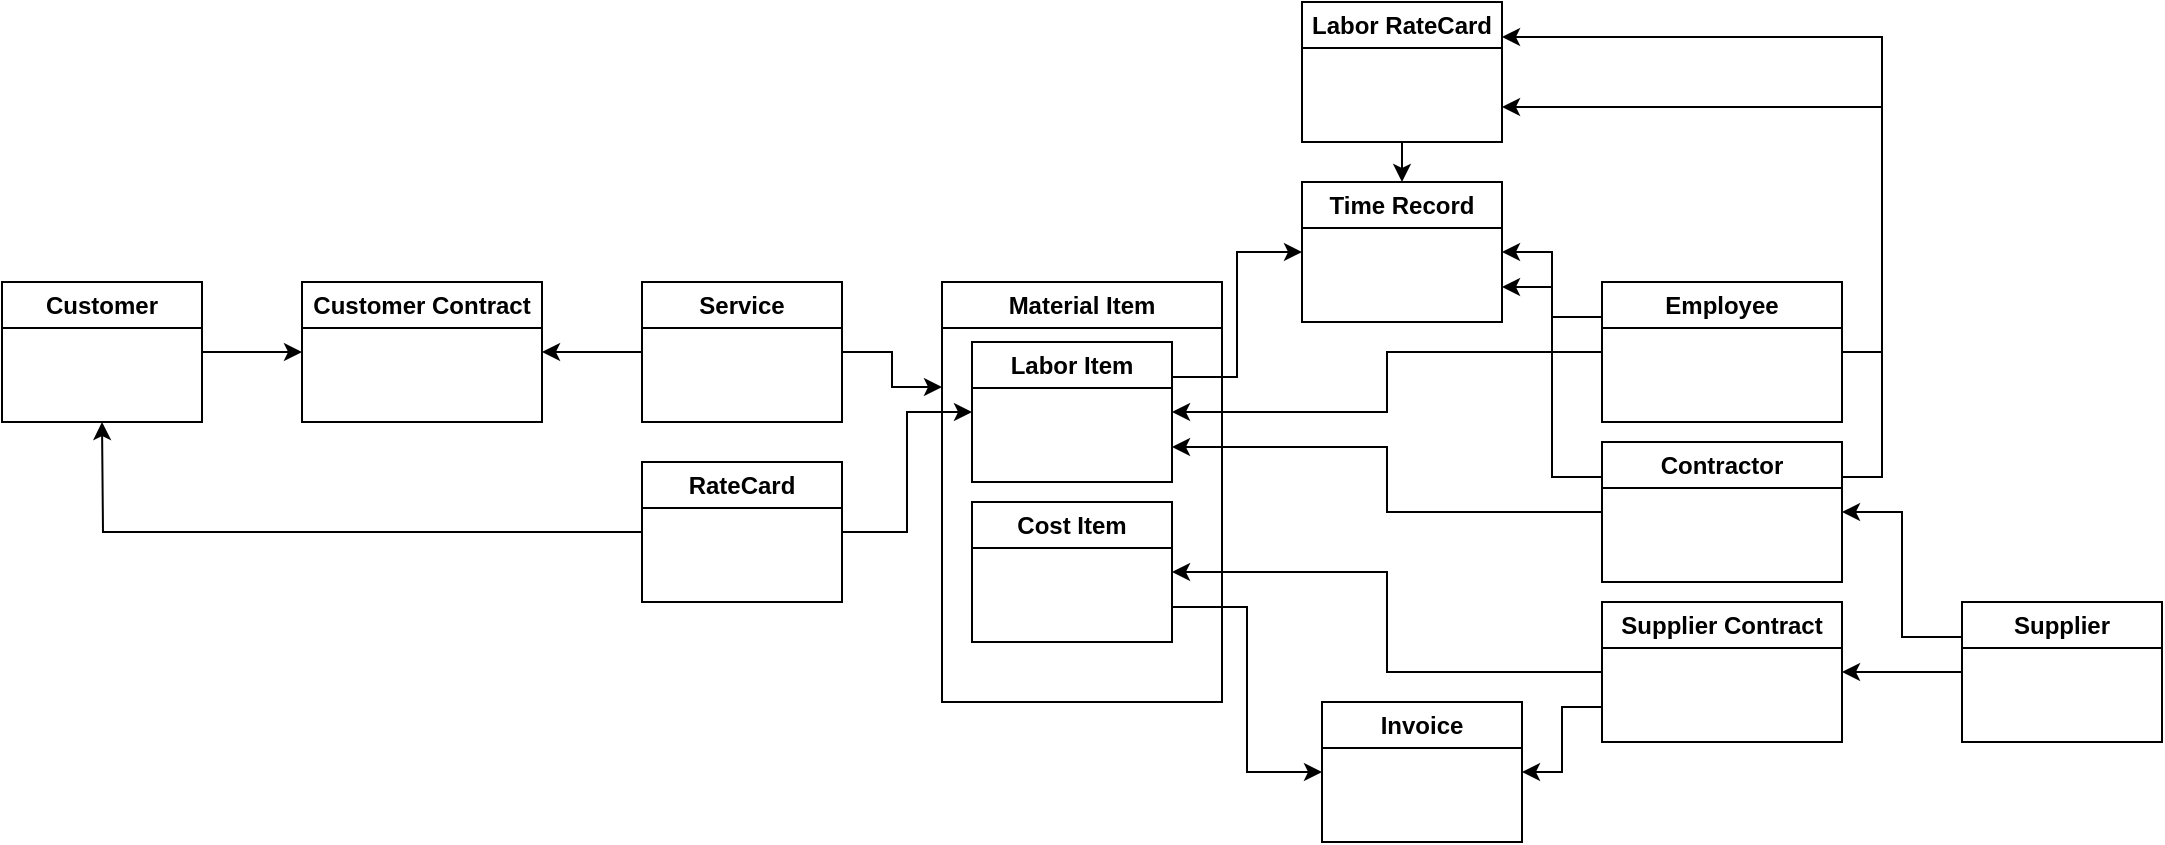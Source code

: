 <mxfile version="26.0.5">
  <diagram name="Seite-1" id="Epx6Uz8FzYoPvwv-WG9b">
    <mxGraphModel dx="1728" dy="950" grid="1" gridSize="10" guides="1" tooltips="1" connect="1" arrows="1" fold="1" page="1" pageScale="1" pageWidth="1169" pageHeight="827" math="0" shadow="0">
      <root>
        <mxCell id="0" />
        <mxCell id="1" parent="0" />
        <mxCell id="mmj34ZrqTyP-U-sHt2tG-13" style="edgeStyle=orthogonalEdgeStyle;rounded=0;orthogonalLoop=1;jettySize=auto;html=1;exitX=1;exitY=0.5;exitDx=0;exitDy=0;entryX=0;entryY=0.25;entryDx=0;entryDy=0;" edge="1" parent="1" source="mmj34ZrqTyP-U-sHt2tG-1" target="mmj34ZrqTyP-U-sHt2tG-2">
          <mxGeometry relative="1" as="geometry" />
        </mxCell>
        <mxCell id="mmj34ZrqTyP-U-sHt2tG-24" style="edgeStyle=orthogonalEdgeStyle;rounded=0;orthogonalLoop=1;jettySize=auto;html=1;exitX=0;exitY=0.5;exitDx=0;exitDy=0;entryX=1;entryY=0.5;entryDx=0;entryDy=0;" edge="1" parent="1" source="mmj34ZrqTyP-U-sHt2tG-1" target="mmj34ZrqTyP-U-sHt2tG-4">
          <mxGeometry relative="1" as="geometry" />
        </mxCell>
        <mxCell id="mmj34ZrqTyP-U-sHt2tG-1" value="Service" style="swimlane;whiteSpace=wrap;html=1;" vertex="1" parent="1">
          <mxGeometry x="360" y="170" width="100" height="70" as="geometry" />
        </mxCell>
        <mxCell id="mmj34ZrqTyP-U-sHt2tG-2" value="Material&amp;nbsp;&lt;span style=&quot;background-color: transparent; color: light-dark(rgb(0, 0, 0), rgb(255, 255, 255));&quot;&gt;Item&lt;/span&gt;" style="swimlane;whiteSpace=wrap;html=1;" vertex="1" parent="1">
          <mxGeometry x="510" y="170" width="140" height="210" as="geometry" />
        </mxCell>
        <mxCell id="mmj34ZrqTyP-U-sHt2tG-6" value="Cost Item" style="swimlane;whiteSpace=wrap;html=1;" vertex="1" parent="mmj34ZrqTyP-U-sHt2tG-2">
          <mxGeometry x="15" y="110" width="100" height="70" as="geometry" />
        </mxCell>
        <mxCell id="mmj34ZrqTyP-U-sHt2tG-15" value="Labor Item" style="swimlane;whiteSpace=wrap;html=1;" vertex="1" parent="mmj34ZrqTyP-U-sHt2tG-2">
          <mxGeometry x="15" y="30" width="100" height="70" as="geometry" />
        </mxCell>
        <mxCell id="mmj34ZrqTyP-U-sHt2tG-11" style="edgeStyle=orthogonalEdgeStyle;rounded=0;orthogonalLoop=1;jettySize=auto;html=1;exitX=1;exitY=0.5;exitDx=0;exitDy=0;entryX=0;entryY=0.5;entryDx=0;entryDy=0;" edge="1" parent="1" source="mmj34ZrqTyP-U-sHt2tG-3" target="mmj34ZrqTyP-U-sHt2tG-4">
          <mxGeometry relative="1" as="geometry" />
        </mxCell>
        <mxCell id="mmj34ZrqTyP-U-sHt2tG-3" value="Customer" style="swimlane;whiteSpace=wrap;html=1;" vertex="1" parent="1">
          <mxGeometry x="40" y="170" width="100" height="70" as="geometry" />
        </mxCell>
        <mxCell id="mmj34ZrqTyP-U-sHt2tG-4" value="Customer Contract" style="swimlane;whiteSpace=wrap;html=1;" vertex="1" parent="1">
          <mxGeometry x="190" y="170" width="120" height="70" as="geometry" />
        </mxCell>
        <mxCell id="mmj34ZrqTyP-U-sHt2tG-25" style="edgeStyle=orthogonalEdgeStyle;rounded=0;orthogonalLoop=1;jettySize=auto;html=1;exitX=0;exitY=0.5;exitDx=0;exitDy=0;entryX=1;entryY=0.5;entryDx=0;entryDy=0;" edge="1" parent="1" source="mmj34ZrqTyP-U-sHt2tG-7" target="mmj34ZrqTyP-U-sHt2tG-6">
          <mxGeometry relative="1" as="geometry" />
        </mxCell>
        <mxCell id="mmj34ZrqTyP-U-sHt2tG-35" style="edgeStyle=orthogonalEdgeStyle;rounded=0;orthogonalLoop=1;jettySize=auto;html=1;exitX=0;exitY=0.75;exitDx=0;exitDy=0;entryX=1;entryY=0.5;entryDx=0;entryDy=0;" edge="1" parent="1" source="mmj34ZrqTyP-U-sHt2tG-7" target="mmj34ZrqTyP-U-sHt2tG-34">
          <mxGeometry relative="1" as="geometry" />
        </mxCell>
        <mxCell id="mmj34ZrqTyP-U-sHt2tG-7" value="Supplier Contract" style="swimlane;whiteSpace=wrap;html=1;startSize=23;" vertex="1" parent="1">
          <mxGeometry x="840" y="330" width="120" height="70" as="geometry" />
        </mxCell>
        <mxCell id="mmj34ZrqTyP-U-sHt2tG-14" style="edgeStyle=orthogonalEdgeStyle;rounded=0;orthogonalLoop=1;jettySize=auto;html=1;exitX=0;exitY=0.5;exitDx=0;exitDy=0;" edge="1" parent="1" source="mmj34ZrqTyP-U-sHt2tG-5">
          <mxGeometry relative="1" as="geometry">
            <mxPoint x="90" y="240" as="targetPoint" />
          </mxGeometry>
        </mxCell>
        <mxCell id="mmj34ZrqTyP-U-sHt2tG-16" style="edgeStyle=orthogonalEdgeStyle;rounded=0;orthogonalLoop=1;jettySize=auto;html=1;exitX=1;exitY=0.5;exitDx=0;exitDy=0;entryX=0;entryY=0.5;entryDx=0;entryDy=0;" edge="1" parent="1" source="mmj34ZrqTyP-U-sHt2tG-5" target="mmj34ZrqTyP-U-sHt2tG-15">
          <mxGeometry relative="1" as="geometry" />
        </mxCell>
        <mxCell id="mmj34ZrqTyP-U-sHt2tG-5" value="RateCard" style="swimlane;whiteSpace=wrap;html=1;" vertex="1" parent="1">
          <mxGeometry x="360" y="260" width="100" height="70" as="geometry" />
        </mxCell>
        <mxCell id="mmj34ZrqTyP-U-sHt2tG-27" style="edgeStyle=orthogonalEdgeStyle;rounded=0;orthogonalLoop=1;jettySize=auto;html=1;exitX=0;exitY=0.5;exitDx=0;exitDy=0;entryX=1;entryY=0.5;entryDx=0;entryDy=0;" edge="1" parent="1" source="mmj34ZrqTyP-U-sHt2tG-17" target="mmj34ZrqTyP-U-sHt2tG-15">
          <mxGeometry relative="1" as="geometry" />
        </mxCell>
        <mxCell id="mmj34ZrqTyP-U-sHt2tG-38" style="edgeStyle=orthogonalEdgeStyle;rounded=0;orthogonalLoop=1;jettySize=auto;html=1;exitX=0;exitY=0.25;exitDx=0;exitDy=0;entryX=1;entryY=0.5;entryDx=0;entryDy=0;" edge="1" parent="1" source="mmj34ZrqTyP-U-sHt2tG-17" target="mmj34ZrqTyP-U-sHt2tG-30">
          <mxGeometry relative="1" as="geometry" />
        </mxCell>
        <mxCell id="mmj34ZrqTyP-U-sHt2tG-41" style="edgeStyle=orthogonalEdgeStyle;rounded=0;orthogonalLoop=1;jettySize=auto;html=1;exitX=1;exitY=0.5;exitDx=0;exitDy=0;entryX=1;entryY=0.75;entryDx=0;entryDy=0;" edge="1" parent="1" source="mmj34ZrqTyP-U-sHt2tG-17" target="mmj34ZrqTyP-U-sHt2tG-39">
          <mxGeometry relative="1" as="geometry" />
        </mxCell>
        <mxCell id="mmj34ZrqTyP-U-sHt2tG-17" value="Employee" style="swimlane;whiteSpace=wrap;html=1;" vertex="1" parent="1">
          <mxGeometry x="840" y="170" width="120" height="70" as="geometry" />
        </mxCell>
        <mxCell id="mmj34ZrqTyP-U-sHt2tG-26" style="edgeStyle=orthogonalEdgeStyle;rounded=0;orthogonalLoop=1;jettySize=auto;html=1;exitX=0;exitY=0.5;exitDx=0;exitDy=0;entryX=1;entryY=0.75;entryDx=0;entryDy=0;" edge="1" parent="1" source="mmj34ZrqTyP-U-sHt2tG-20" target="mmj34ZrqTyP-U-sHt2tG-15">
          <mxGeometry relative="1" as="geometry" />
        </mxCell>
        <mxCell id="mmj34ZrqTyP-U-sHt2tG-37" style="edgeStyle=orthogonalEdgeStyle;rounded=0;orthogonalLoop=1;jettySize=auto;html=1;exitX=0;exitY=0.25;exitDx=0;exitDy=0;entryX=1;entryY=0.75;entryDx=0;entryDy=0;" edge="1" parent="1" source="mmj34ZrqTyP-U-sHt2tG-20" target="mmj34ZrqTyP-U-sHt2tG-30">
          <mxGeometry relative="1" as="geometry" />
        </mxCell>
        <mxCell id="mmj34ZrqTyP-U-sHt2tG-42" style="edgeStyle=orthogonalEdgeStyle;rounded=0;orthogonalLoop=1;jettySize=auto;html=1;exitX=1;exitY=0.25;exitDx=0;exitDy=0;entryX=1;entryY=0.25;entryDx=0;entryDy=0;" edge="1" parent="1" source="mmj34ZrqTyP-U-sHt2tG-20" target="mmj34ZrqTyP-U-sHt2tG-39">
          <mxGeometry relative="1" as="geometry" />
        </mxCell>
        <mxCell id="mmj34ZrqTyP-U-sHt2tG-20" value="Contractor" style="swimlane;whiteSpace=wrap;html=1;" vertex="1" parent="1">
          <mxGeometry x="840" y="250" width="120" height="70" as="geometry" />
        </mxCell>
        <mxCell id="mmj34ZrqTyP-U-sHt2tG-28" style="edgeStyle=orthogonalEdgeStyle;rounded=0;orthogonalLoop=1;jettySize=auto;html=1;exitX=0;exitY=0.5;exitDx=0;exitDy=0;entryX=1;entryY=0.5;entryDx=0;entryDy=0;" edge="1" parent="1" source="mmj34ZrqTyP-U-sHt2tG-23" target="mmj34ZrqTyP-U-sHt2tG-7">
          <mxGeometry relative="1" as="geometry" />
        </mxCell>
        <mxCell id="mmj34ZrqTyP-U-sHt2tG-29" style="edgeStyle=orthogonalEdgeStyle;rounded=0;orthogonalLoop=1;jettySize=auto;html=1;exitX=0;exitY=0.25;exitDx=0;exitDy=0;entryX=1;entryY=0.5;entryDx=0;entryDy=0;" edge="1" parent="1" source="mmj34ZrqTyP-U-sHt2tG-23" target="mmj34ZrqTyP-U-sHt2tG-20">
          <mxGeometry relative="1" as="geometry" />
        </mxCell>
        <mxCell id="mmj34ZrqTyP-U-sHt2tG-23" value="Supplier" style="swimlane;whiteSpace=wrap;html=1;" vertex="1" parent="1">
          <mxGeometry x="1020" y="330" width="100" height="70" as="geometry" />
        </mxCell>
        <mxCell id="mmj34ZrqTyP-U-sHt2tG-30" value="Time Record" style="swimlane;whiteSpace=wrap;html=1;" vertex="1" parent="1">
          <mxGeometry x="690" y="120" width="100" height="70" as="geometry" />
        </mxCell>
        <mxCell id="mmj34ZrqTyP-U-sHt2tG-31" style="edgeStyle=orthogonalEdgeStyle;rounded=0;orthogonalLoop=1;jettySize=auto;html=1;exitX=1;exitY=0.25;exitDx=0;exitDy=0;entryX=0;entryY=0.5;entryDx=0;entryDy=0;" edge="1" parent="1" source="mmj34ZrqTyP-U-sHt2tG-15" target="mmj34ZrqTyP-U-sHt2tG-30">
          <mxGeometry relative="1" as="geometry" />
        </mxCell>
        <mxCell id="mmj34ZrqTyP-U-sHt2tG-34" value="Invoice" style="swimlane;whiteSpace=wrap;html=1;" vertex="1" parent="1">
          <mxGeometry x="700" y="380" width="100" height="70" as="geometry" />
        </mxCell>
        <mxCell id="mmj34ZrqTyP-U-sHt2tG-36" style="edgeStyle=orthogonalEdgeStyle;rounded=0;orthogonalLoop=1;jettySize=auto;html=1;exitX=1;exitY=0.75;exitDx=0;exitDy=0;entryX=0;entryY=0.5;entryDx=0;entryDy=0;" edge="1" parent="1" source="mmj34ZrqTyP-U-sHt2tG-6" target="mmj34ZrqTyP-U-sHt2tG-34">
          <mxGeometry relative="1" as="geometry" />
        </mxCell>
        <mxCell id="mmj34ZrqTyP-U-sHt2tG-40" style="edgeStyle=orthogonalEdgeStyle;rounded=0;orthogonalLoop=1;jettySize=auto;html=1;exitX=0.5;exitY=1;exitDx=0;exitDy=0;entryX=0.5;entryY=0;entryDx=0;entryDy=0;" edge="1" parent="1" source="mmj34ZrqTyP-U-sHt2tG-39" target="mmj34ZrqTyP-U-sHt2tG-30">
          <mxGeometry relative="1" as="geometry" />
        </mxCell>
        <mxCell id="mmj34ZrqTyP-U-sHt2tG-39" value="Labor RateCard" style="swimlane;whiteSpace=wrap;html=1;" vertex="1" parent="1">
          <mxGeometry x="690" y="30" width="100" height="70" as="geometry" />
        </mxCell>
      </root>
    </mxGraphModel>
  </diagram>
</mxfile>
